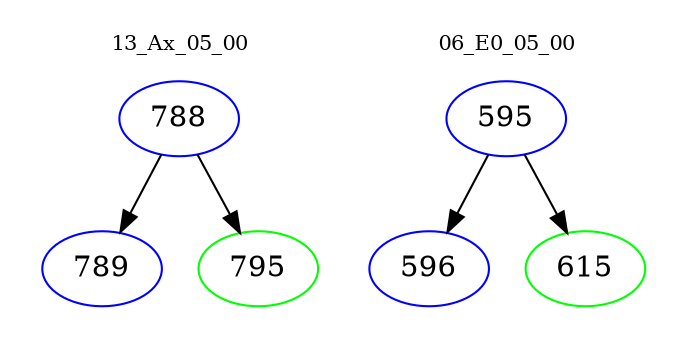 digraph{
subgraph cluster_0 {
color = white
label = "13_Ax_05_00";
fontsize=10;
T0_788 [label="788", color="blue"]
T0_788 -> T0_789 [color="black"]
T0_789 [label="789", color="blue"]
T0_788 -> T0_795 [color="black"]
T0_795 [label="795", color="green"]
}
subgraph cluster_1 {
color = white
label = "06_E0_05_00";
fontsize=10;
T1_595 [label="595", color="blue"]
T1_595 -> T1_596 [color="black"]
T1_596 [label="596", color="blue"]
T1_595 -> T1_615 [color="black"]
T1_615 [label="615", color="green"]
}
}
